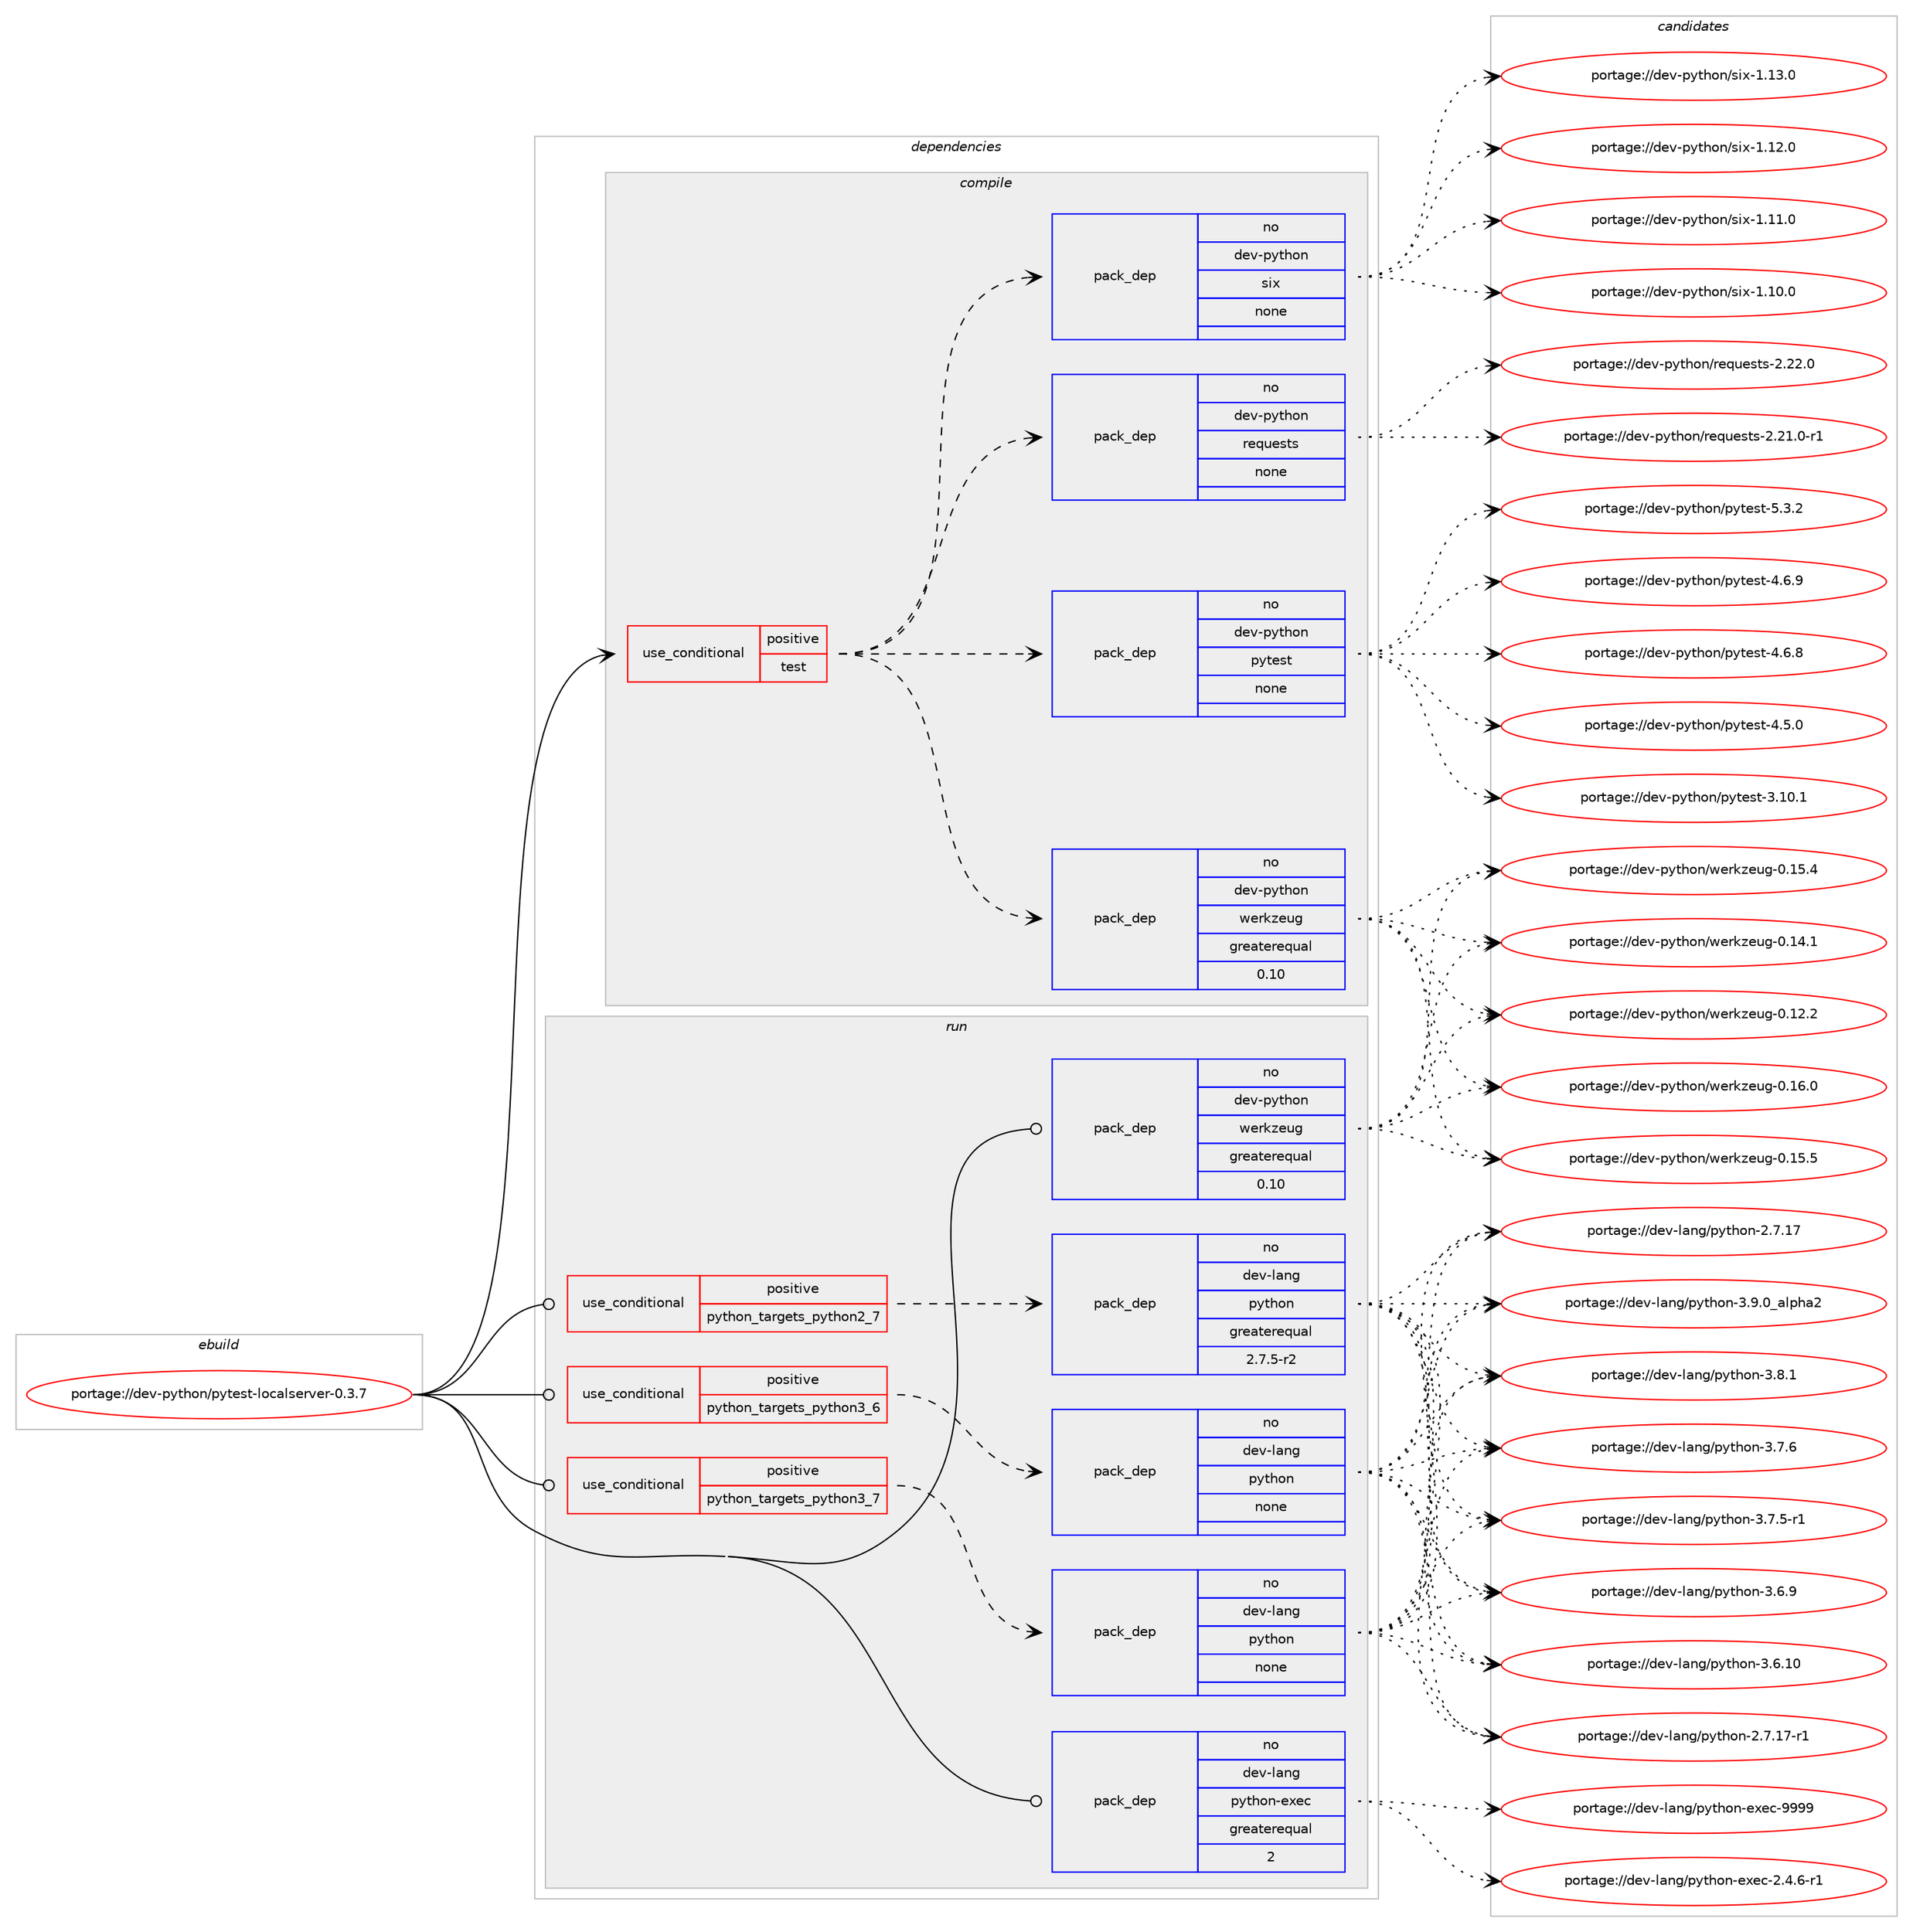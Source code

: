 digraph prolog {

# *************
# Graph options
# *************

newrank=true;
concentrate=true;
compound=true;
graph [rankdir=LR,fontname=Helvetica,fontsize=10,ranksep=1.5];#, ranksep=2.5, nodesep=0.2];
edge  [arrowhead=vee];
node  [fontname=Helvetica,fontsize=10];

# **********
# The ebuild
# **********

subgraph cluster_leftcol {
color=gray;
label=<<i>ebuild</i>>;
id [label="portage://dev-python/pytest-localserver-0.3.7", color=red, width=4, href="../dev-python/pytest-localserver-0.3.7.svg"];
}

# ****************
# The dependencies
# ****************

subgraph cluster_midcol {
color=gray;
label=<<i>dependencies</i>>;
subgraph cluster_compile {
fillcolor="#eeeeee";
style=filled;
label=<<i>compile</i>>;
subgraph cond108274 {
dependency434118 [label=<<TABLE BORDER="0" CELLBORDER="1" CELLSPACING="0" CELLPADDING="4"><TR><TD ROWSPAN="3" CELLPADDING="10">use_conditional</TD></TR><TR><TD>positive</TD></TR><TR><TD>test</TD></TR></TABLE>>, shape=none, color=red];
subgraph pack320923 {
dependency434119 [label=<<TABLE BORDER="0" CELLBORDER="1" CELLSPACING="0" CELLPADDING="4" WIDTH="220"><TR><TD ROWSPAN="6" CELLPADDING="30">pack_dep</TD></TR><TR><TD WIDTH="110">no</TD></TR><TR><TD>dev-python</TD></TR><TR><TD>werkzeug</TD></TR><TR><TD>greaterequal</TD></TR><TR><TD>0.10</TD></TR></TABLE>>, shape=none, color=blue];
}
dependency434118:e -> dependency434119:w [weight=20,style="dashed",arrowhead="vee"];
subgraph pack320924 {
dependency434120 [label=<<TABLE BORDER="0" CELLBORDER="1" CELLSPACING="0" CELLPADDING="4" WIDTH="220"><TR><TD ROWSPAN="6" CELLPADDING="30">pack_dep</TD></TR><TR><TD WIDTH="110">no</TD></TR><TR><TD>dev-python</TD></TR><TR><TD>pytest</TD></TR><TR><TD>none</TD></TR><TR><TD></TD></TR></TABLE>>, shape=none, color=blue];
}
dependency434118:e -> dependency434120:w [weight=20,style="dashed",arrowhead="vee"];
subgraph pack320925 {
dependency434121 [label=<<TABLE BORDER="0" CELLBORDER="1" CELLSPACING="0" CELLPADDING="4" WIDTH="220"><TR><TD ROWSPAN="6" CELLPADDING="30">pack_dep</TD></TR><TR><TD WIDTH="110">no</TD></TR><TR><TD>dev-python</TD></TR><TR><TD>requests</TD></TR><TR><TD>none</TD></TR><TR><TD></TD></TR></TABLE>>, shape=none, color=blue];
}
dependency434118:e -> dependency434121:w [weight=20,style="dashed",arrowhead="vee"];
subgraph pack320926 {
dependency434122 [label=<<TABLE BORDER="0" CELLBORDER="1" CELLSPACING="0" CELLPADDING="4" WIDTH="220"><TR><TD ROWSPAN="6" CELLPADDING="30">pack_dep</TD></TR><TR><TD WIDTH="110">no</TD></TR><TR><TD>dev-python</TD></TR><TR><TD>six</TD></TR><TR><TD>none</TD></TR><TR><TD></TD></TR></TABLE>>, shape=none, color=blue];
}
dependency434118:e -> dependency434122:w [weight=20,style="dashed",arrowhead="vee"];
}
id:e -> dependency434118:w [weight=20,style="solid",arrowhead="vee"];
}
subgraph cluster_compileandrun {
fillcolor="#eeeeee";
style=filled;
label=<<i>compile and run</i>>;
}
subgraph cluster_run {
fillcolor="#eeeeee";
style=filled;
label=<<i>run</i>>;
subgraph cond108275 {
dependency434123 [label=<<TABLE BORDER="0" CELLBORDER="1" CELLSPACING="0" CELLPADDING="4"><TR><TD ROWSPAN="3" CELLPADDING="10">use_conditional</TD></TR><TR><TD>positive</TD></TR><TR><TD>python_targets_python2_7</TD></TR></TABLE>>, shape=none, color=red];
subgraph pack320927 {
dependency434124 [label=<<TABLE BORDER="0" CELLBORDER="1" CELLSPACING="0" CELLPADDING="4" WIDTH="220"><TR><TD ROWSPAN="6" CELLPADDING="30">pack_dep</TD></TR><TR><TD WIDTH="110">no</TD></TR><TR><TD>dev-lang</TD></TR><TR><TD>python</TD></TR><TR><TD>greaterequal</TD></TR><TR><TD>2.7.5-r2</TD></TR></TABLE>>, shape=none, color=blue];
}
dependency434123:e -> dependency434124:w [weight=20,style="dashed",arrowhead="vee"];
}
id:e -> dependency434123:w [weight=20,style="solid",arrowhead="odot"];
subgraph cond108276 {
dependency434125 [label=<<TABLE BORDER="0" CELLBORDER="1" CELLSPACING="0" CELLPADDING="4"><TR><TD ROWSPAN="3" CELLPADDING="10">use_conditional</TD></TR><TR><TD>positive</TD></TR><TR><TD>python_targets_python3_6</TD></TR></TABLE>>, shape=none, color=red];
subgraph pack320928 {
dependency434126 [label=<<TABLE BORDER="0" CELLBORDER="1" CELLSPACING="0" CELLPADDING="4" WIDTH="220"><TR><TD ROWSPAN="6" CELLPADDING="30">pack_dep</TD></TR><TR><TD WIDTH="110">no</TD></TR><TR><TD>dev-lang</TD></TR><TR><TD>python</TD></TR><TR><TD>none</TD></TR><TR><TD></TD></TR></TABLE>>, shape=none, color=blue];
}
dependency434125:e -> dependency434126:w [weight=20,style="dashed",arrowhead="vee"];
}
id:e -> dependency434125:w [weight=20,style="solid",arrowhead="odot"];
subgraph cond108277 {
dependency434127 [label=<<TABLE BORDER="0" CELLBORDER="1" CELLSPACING="0" CELLPADDING="4"><TR><TD ROWSPAN="3" CELLPADDING="10">use_conditional</TD></TR><TR><TD>positive</TD></TR><TR><TD>python_targets_python3_7</TD></TR></TABLE>>, shape=none, color=red];
subgraph pack320929 {
dependency434128 [label=<<TABLE BORDER="0" CELLBORDER="1" CELLSPACING="0" CELLPADDING="4" WIDTH="220"><TR><TD ROWSPAN="6" CELLPADDING="30">pack_dep</TD></TR><TR><TD WIDTH="110">no</TD></TR><TR><TD>dev-lang</TD></TR><TR><TD>python</TD></TR><TR><TD>none</TD></TR><TR><TD></TD></TR></TABLE>>, shape=none, color=blue];
}
dependency434127:e -> dependency434128:w [weight=20,style="dashed",arrowhead="vee"];
}
id:e -> dependency434127:w [weight=20,style="solid",arrowhead="odot"];
subgraph pack320930 {
dependency434129 [label=<<TABLE BORDER="0" CELLBORDER="1" CELLSPACING="0" CELLPADDING="4" WIDTH="220"><TR><TD ROWSPAN="6" CELLPADDING="30">pack_dep</TD></TR><TR><TD WIDTH="110">no</TD></TR><TR><TD>dev-lang</TD></TR><TR><TD>python-exec</TD></TR><TR><TD>greaterequal</TD></TR><TR><TD>2</TD></TR></TABLE>>, shape=none, color=blue];
}
id:e -> dependency434129:w [weight=20,style="solid",arrowhead="odot"];
subgraph pack320931 {
dependency434130 [label=<<TABLE BORDER="0" CELLBORDER="1" CELLSPACING="0" CELLPADDING="4" WIDTH="220"><TR><TD ROWSPAN="6" CELLPADDING="30">pack_dep</TD></TR><TR><TD WIDTH="110">no</TD></TR><TR><TD>dev-python</TD></TR><TR><TD>werkzeug</TD></TR><TR><TD>greaterequal</TD></TR><TR><TD>0.10</TD></TR></TABLE>>, shape=none, color=blue];
}
id:e -> dependency434130:w [weight=20,style="solid",arrowhead="odot"];
}
}

# **************
# The candidates
# **************

subgraph cluster_choices {
rank=same;
color=gray;
label=<<i>candidates</i>>;

subgraph choice320923 {
color=black;
nodesep=1;
choice100101118451121211161041111104711910111410712210111710345484649544648 [label="portage://dev-python/werkzeug-0.16.0", color=red, width=4,href="../dev-python/werkzeug-0.16.0.svg"];
choice100101118451121211161041111104711910111410712210111710345484649534653 [label="portage://dev-python/werkzeug-0.15.5", color=red, width=4,href="../dev-python/werkzeug-0.15.5.svg"];
choice100101118451121211161041111104711910111410712210111710345484649534652 [label="portage://dev-python/werkzeug-0.15.4", color=red, width=4,href="../dev-python/werkzeug-0.15.4.svg"];
choice100101118451121211161041111104711910111410712210111710345484649524649 [label="portage://dev-python/werkzeug-0.14.1", color=red, width=4,href="../dev-python/werkzeug-0.14.1.svg"];
choice100101118451121211161041111104711910111410712210111710345484649504650 [label="portage://dev-python/werkzeug-0.12.2", color=red, width=4,href="../dev-python/werkzeug-0.12.2.svg"];
dependency434119:e -> choice100101118451121211161041111104711910111410712210111710345484649544648:w [style=dotted,weight="100"];
dependency434119:e -> choice100101118451121211161041111104711910111410712210111710345484649534653:w [style=dotted,weight="100"];
dependency434119:e -> choice100101118451121211161041111104711910111410712210111710345484649534652:w [style=dotted,weight="100"];
dependency434119:e -> choice100101118451121211161041111104711910111410712210111710345484649524649:w [style=dotted,weight="100"];
dependency434119:e -> choice100101118451121211161041111104711910111410712210111710345484649504650:w [style=dotted,weight="100"];
}
subgraph choice320924 {
color=black;
nodesep=1;
choice1001011184511212111610411111047112121116101115116455346514650 [label="portage://dev-python/pytest-5.3.2", color=red, width=4,href="../dev-python/pytest-5.3.2.svg"];
choice1001011184511212111610411111047112121116101115116455246544657 [label="portage://dev-python/pytest-4.6.9", color=red, width=4,href="../dev-python/pytest-4.6.9.svg"];
choice1001011184511212111610411111047112121116101115116455246544656 [label="portage://dev-python/pytest-4.6.8", color=red, width=4,href="../dev-python/pytest-4.6.8.svg"];
choice1001011184511212111610411111047112121116101115116455246534648 [label="portage://dev-python/pytest-4.5.0", color=red, width=4,href="../dev-python/pytest-4.5.0.svg"];
choice100101118451121211161041111104711212111610111511645514649484649 [label="portage://dev-python/pytest-3.10.1", color=red, width=4,href="../dev-python/pytest-3.10.1.svg"];
dependency434120:e -> choice1001011184511212111610411111047112121116101115116455346514650:w [style=dotted,weight="100"];
dependency434120:e -> choice1001011184511212111610411111047112121116101115116455246544657:w [style=dotted,weight="100"];
dependency434120:e -> choice1001011184511212111610411111047112121116101115116455246544656:w [style=dotted,weight="100"];
dependency434120:e -> choice1001011184511212111610411111047112121116101115116455246534648:w [style=dotted,weight="100"];
dependency434120:e -> choice100101118451121211161041111104711212111610111511645514649484649:w [style=dotted,weight="100"];
}
subgraph choice320925 {
color=black;
nodesep=1;
choice100101118451121211161041111104711410111311710111511611545504650504648 [label="portage://dev-python/requests-2.22.0", color=red, width=4,href="../dev-python/requests-2.22.0.svg"];
choice1001011184511212111610411111047114101113117101115116115455046504946484511449 [label="portage://dev-python/requests-2.21.0-r1", color=red, width=4,href="../dev-python/requests-2.21.0-r1.svg"];
dependency434121:e -> choice100101118451121211161041111104711410111311710111511611545504650504648:w [style=dotted,weight="100"];
dependency434121:e -> choice1001011184511212111610411111047114101113117101115116115455046504946484511449:w [style=dotted,weight="100"];
}
subgraph choice320926 {
color=black;
nodesep=1;
choice100101118451121211161041111104711510512045494649514648 [label="portage://dev-python/six-1.13.0", color=red, width=4,href="../dev-python/six-1.13.0.svg"];
choice100101118451121211161041111104711510512045494649504648 [label="portage://dev-python/six-1.12.0", color=red, width=4,href="../dev-python/six-1.12.0.svg"];
choice100101118451121211161041111104711510512045494649494648 [label="portage://dev-python/six-1.11.0", color=red, width=4,href="../dev-python/six-1.11.0.svg"];
choice100101118451121211161041111104711510512045494649484648 [label="portage://dev-python/six-1.10.0", color=red, width=4,href="../dev-python/six-1.10.0.svg"];
dependency434122:e -> choice100101118451121211161041111104711510512045494649514648:w [style=dotted,weight="100"];
dependency434122:e -> choice100101118451121211161041111104711510512045494649504648:w [style=dotted,weight="100"];
dependency434122:e -> choice100101118451121211161041111104711510512045494649494648:w [style=dotted,weight="100"];
dependency434122:e -> choice100101118451121211161041111104711510512045494649484648:w [style=dotted,weight="100"];
}
subgraph choice320927 {
color=black;
nodesep=1;
choice10010111845108971101034711212111610411111045514657464895971081121049750 [label="portage://dev-lang/python-3.9.0_alpha2", color=red, width=4,href="../dev-lang/python-3.9.0_alpha2.svg"];
choice100101118451089711010347112121116104111110455146564649 [label="portage://dev-lang/python-3.8.1", color=red, width=4,href="../dev-lang/python-3.8.1.svg"];
choice100101118451089711010347112121116104111110455146554654 [label="portage://dev-lang/python-3.7.6", color=red, width=4,href="../dev-lang/python-3.7.6.svg"];
choice1001011184510897110103471121211161041111104551465546534511449 [label="portage://dev-lang/python-3.7.5-r1", color=red, width=4,href="../dev-lang/python-3.7.5-r1.svg"];
choice100101118451089711010347112121116104111110455146544657 [label="portage://dev-lang/python-3.6.9", color=red, width=4,href="../dev-lang/python-3.6.9.svg"];
choice10010111845108971101034711212111610411111045514654464948 [label="portage://dev-lang/python-3.6.10", color=red, width=4,href="../dev-lang/python-3.6.10.svg"];
choice100101118451089711010347112121116104111110455046554649554511449 [label="portage://dev-lang/python-2.7.17-r1", color=red, width=4,href="../dev-lang/python-2.7.17-r1.svg"];
choice10010111845108971101034711212111610411111045504655464955 [label="portage://dev-lang/python-2.7.17", color=red, width=4,href="../dev-lang/python-2.7.17.svg"];
dependency434124:e -> choice10010111845108971101034711212111610411111045514657464895971081121049750:w [style=dotted,weight="100"];
dependency434124:e -> choice100101118451089711010347112121116104111110455146564649:w [style=dotted,weight="100"];
dependency434124:e -> choice100101118451089711010347112121116104111110455146554654:w [style=dotted,weight="100"];
dependency434124:e -> choice1001011184510897110103471121211161041111104551465546534511449:w [style=dotted,weight="100"];
dependency434124:e -> choice100101118451089711010347112121116104111110455146544657:w [style=dotted,weight="100"];
dependency434124:e -> choice10010111845108971101034711212111610411111045514654464948:w [style=dotted,weight="100"];
dependency434124:e -> choice100101118451089711010347112121116104111110455046554649554511449:w [style=dotted,weight="100"];
dependency434124:e -> choice10010111845108971101034711212111610411111045504655464955:w [style=dotted,weight="100"];
}
subgraph choice320928 {
color=black;
nodesep=1;
choice10010111845108971101034711212111610411111045514657464895971081121049750 [label="portage://dev-lang/python-3.9.0_alpha2", color=red, width=4,href="../dev-lang/python-3.9.0_alpha2.svg"];
choice100101118451089711010347112121116104111110455146564649 [label="portage://dev-lang/python-3.8.1", color=red, width=4,href="../dev-lang/python-3.8.1.svg"];
choice100101118451089711010347112121116104111110455146554654 [label="portage://dev-lang/python-3.7.6", color=red, width=4,href="../dev-lang/python-3.7.6.svg"];
choice1001011184510897110103471121211161041111104551465546534511449 [label="portage://dev-lang/python-3.7.5-r1", color=red, width=4,href="../dev-lang/python-3.7.5-r1.svg"];
choice100101118451089711010347112121116104111110455146544657 [label="portage://dev-lang/python-3.6.9", color=red, width=4,href="../dev-lang/python-3.6.9.svg"];
choice10010111845108971101034711212111610411111045514654464948 [label="portage://dev-lang/python-3.6.10", color=red, width=4,href="../dev-lang/python-3.6.10.svg"];
choice100101118451089711010347112121116104111110455046554649554511449 [label="portage://dev-lang/python-2.7.17-r1", color=red, width=4,href="../dev-lang/python-2.7.17-r1.svg"];
choice10010111845108971101034711212111610411111045504655464955 [label="portage://dev-lang/python-2.7.17", color=red, width=4,href="../dev-lang/python-2.7.17.svg"];
dependency434126:e -> choice10010111845108971101034711212111610411111045514657464895971081121049750:w [style=dotted,weight="100"];
dependency434126:e -> choice100101118451089711010347112121116104111110455146564649:w [style=dotted,weight="100"];
dependency434126:e -> choice100101118451089711010347112121116104111110455146554654:w [style=dotted,weight="100"];
dependency434126:e -> choice1001011184510897110103471121211161041111104551465546534511449:w [style=dotted,weight="100"];
dependency434126:e -> choice100101118451089711010347112121116104111110455146544657:w [style=dotted,weight="100"];
dependency434126:e -> choice10010111845108971101034711212111610411111045514654464948:w [style=dotted,weight="100"];
dependency434126:e -> choice100101118451089711010347112121116104111110455046554649554511449:w [style=dotted,weight="100"];
dependency434126:e -> choice10010111845108971101034711212111610411111045504655464955:w [style=dotted,weight="100"];
}
subgraph choice320929 {
color=black;
nodesep=1;
choice10010111845108971101034711212111610411111045514657464895971081121049750 [label="portage://dev-lang/python-3.9.0_alpha2", color=red, width=4,href="../dev-lang/python-3.9.0_alpha2.svg"];
choice100101118451089711010347112121116104111110455146564649 [label="portage://dev-lang/python-3.8.1", color=red, width=4,href="../dev-lang/python-3.8.1.svg"];
choice100101118451089711010347112121116104111110455146554654 [label="portage://dev-lang/python-3.7.6", color=red, width=4,href="../dev-lang/python-3.7.6.svg"];
choice1001011184510897110103471121211161041111104551465546534511449 [label="portage://dev-lang/python-3.7.5-r1", color=red, width=4,href="../dev-lang/python-3.7.5-r1.svg"];
choice100101118451089711010347112121116104111110455146544657 [label="portage://dev-lang/python-3.6.9", color=red, width=4,href="../dev-lang/python-3.6.9.svg"];
choice10010111845108971101034711212111610411111045514654464948 [label="portage://dev-lang/python-3.6.10", color=red, width=4,href="../dev-lang/python-3.6.10.svg"];
choice100101118451089711010347112121116104111110455046554649554511449 [label="portage://dev-lang/python-2.7.17-r1", color=red, width=4,href="../dev-lang/python-2.7.17-r1.svg"];
choice10010111845108971101034711212111610411111045504655464955 [label="portage://dev-lang/python-2.7.17", color=red, width=4,href="../dev-lang/python-2.7.17.svg"];
dependency434128:e -> choice10010111845108971101034711212111610411111045514657464895971081121049750:w [style=dotted,weight="100"];
dependency434128:e -> choice100101118451089711010347112121116104111110455146564649:w [style=dotted,weight="100"];
dependency434128:e -> choice100101118451089711010347112121116104111110455146554654:w [style=dotted,weight="100"];
dependency434128:e -> choice1001011184510897110103471121211161041111104551465546534511449:w [style=dotted,weight="100"];
dependency434128:e -> choice100101118451089711010347112121116104111110455146544657:w [style=dotted,weight="100"];
dependency434128:e -> choice10010111845108971101034711212111610411111045514654464948:w [style=dotted,weight="100"];
dependency434128:e -> choice100101118451089711010347112121116104111110455046554649554511449:w [style=dotted,weight="100"];
dependency434128:e -> choice10010111845108971101034711212111610411111045504655464955:w [style=dotted,weight="100"];
}
subgraph choice320930 {
color=black;
nodesep=1;
choice10010111845108971101034711212111610411111045101120101994557575757 [label="portage://dev-lang/python-exec-9999", color=red, width=4,href="../dev-lang/python-exec-9999.svg"];
choice10010111845108971101034711212111610411111045101120101994550465246544511449 [label="portage://dev-lang/python-exec-2.4.6-r1", color=red, width=4,href="../dev-lang/python-exec-2.4.6-r1.svg"];
dependency434129:e -> choice10010111845108971101034711212111610411111045101120101994557575757:w [style=dotted,weight="100"];
dependency434129:e -> choice10010111845108971101034711212111610411111045101120101994550465246544511449:w [style=dotted,weight="100"];
}
subgraph choice320931 {
color=black;
nodesep=1;
choice100101118451121211161041111104711910111410712210111710345484649544648 [label="portage://dev-python/werkzeug-0.16.0", color=red, width=4,href="../dev-python/werkzeug-0.16.0.svg"];
choice100101118451121211161041111104711910111410712210111710345484649534653 [label="portage://dev-python/werkzeug-0.15.5", color=red, width=4,href="../dev-python/werkzeug-0.15.5.svg"];
choice100101118451121211161041111104711910111410712210111710345484649534652 [label="portage://dev-python/werkzeug-0.15.4", color=red, width=4,href="../dev-python/werkzeug-0.15.4.svg"];
choice100101118451121211161041111104711910111410712210111710345484649524649 [label="portage://dev-python/werkzeug-0.14.1", color=red, width=4,href="../dev-python/werkzeug-0.14.1.svg"];
choice100101118451121211161041111104711910111410712210111710345484649504650 [label="portage://dev-python/werkzeug-0.12.2", color=red, width=4,href="../dev-python/werkzeug-0.12.2.svg"];
dependency434130:e -> choice100101118451121211161041111104711910111410712210111710345484649544648:w [style=dotted,weight="100"];
dependency434130:e -> choice100101118451121211161041111104711910111410712210111710345484649534653:w [style=dotted,weight="100"];
dependency434130:e -> choice100101118451121211161041111104711910111410712210111710345484649534652:w [style=dotted,weight="100"];
dependency434130:e -> choice100101118451121211161041111104711910111410712210111710345484649524649:w [style=dotted,weight="100"];
dependency434130:e -> choice100101118451121211161041111104711910111410712210111710345484649504650:w [style=dotted,weight="100"];
}
}

}

